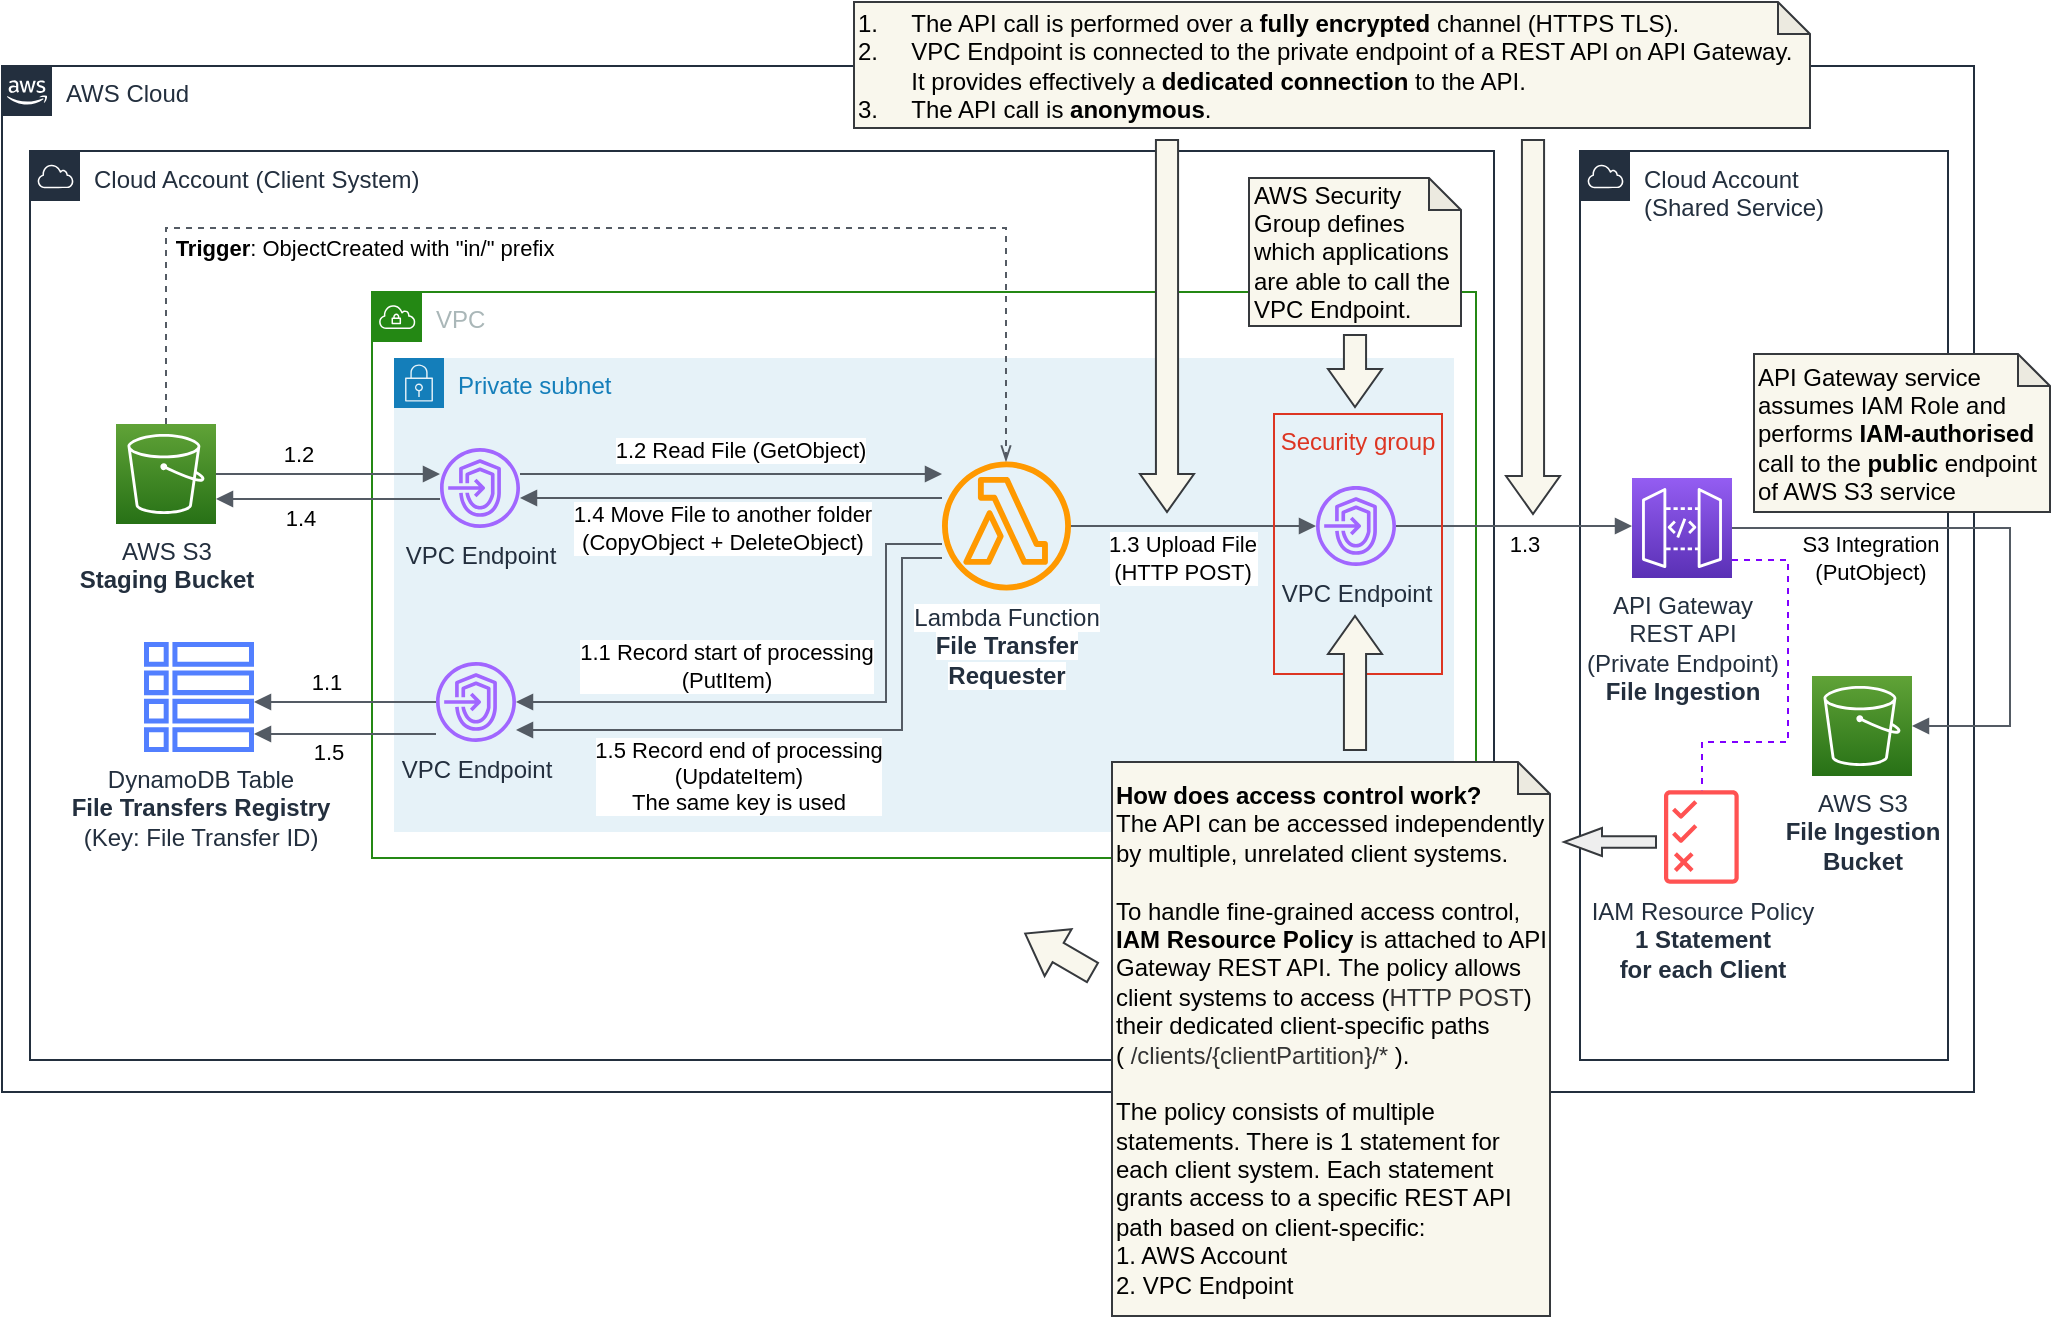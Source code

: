 <mxfile version="15.4.0" type="device" pages="2"><diagram id="1U1R2YDWJJp7fvxbMCUe" name="Runtime View"><mxGraphModel dx="1554" dy="977" grid="0" gridSize="10" guides="1" tooltips="1" connect="1" arrows="1" fold="1" page="0" pageScale="1" pageWidth="1169" pageHeight="827" math="0" shadow="0"><root><mxCell id="0"/><mxCell id="1" value="Grouping" style="" parent="0"/><mxCell id="53-3YOpjDIrW7uwoFFpE-8" value="AWS Cloud" style="points=[[0,0],[0.25,0],[0.5,0],[0.75,0],[1,0],[1,0.25],[1,0.5],[1,0.75],[1,1],[0.75,1],[0.5,1],[0.25,1],[0,1],[0,0.75],[0,0.5],[0,0.25]];outlineConnect=0;gradientColor=none;html=1;whiteSpace=wrap;fontSize=12;fontStyle=0;shape=mxgraph.aws4.group;grIcon=mxgraph.aws4.group_aws_cloud_alt;strokeColor=#232F3E;fillColor=none;verticalAlign=top;align=left;spacingLeft=30;fontColor=#232F3E;dashed=0;" parent="1" vertex="1"><mxGeometry x="48" y="103" width="986" height="513" as="geometry"/></mxCell><mxCell id="53-3YOpjDIrW7uwoFFpE-1" value="Cloud Account &lt;br&gt;(Shared Service)" style="points=[[0,0],[0.25,0],[0.5,0],[0.75,0],[1,0],[1,0.25],[1,0.5],[1,0.75],[1,1],[0.75,1],[0.5,1],[0.25,1],[0,1],[0,0.75],[0,0.5],[0,0.25]];outlineConnect=0;gradientColor=none;html=1;whiteSpace=wrap;fontSize=12;fontStyle=0;shape=mxgraph.aws4.group;grIcon=mxgraph.aws4.group_aws_cloud;strokeColor=#232F3E;fillColor=none;verticalAlign=top;align=left;spacingLeft=30;fontColor=#232F3E;dashed=0;" parent="1" vertex="1"><mxGeometry x="837" y="145.5" width="184" height="454.5" as="geometry"/></mxCell><mxCell id="53-3YOpjDIrW7uwoFFpE-2" value="Cloud Account (Client System)" style="points=[[0,0],[0.25,0],[0.5,0],[0.75,0],[1,0],[1,0.25],[1,0.5],[1,0.75],[1,1],[0.75,1],[0.5,1],[0.25,1],[0,1],[0,0.75],[0,0.5],[0,0.25]];outlineConnect=0;gradientColor=none;html=1;whiteSpace=wrap;fontSize=12;fontStyle=0;shape=mxgraph.aws4.group;grIcon=mxgraph.aws4.group_aws_cloud;strokeColor=#232F3E;fillColor=none;verticalAlign=top;align=left;spacingLeft=30;fontColor=#232F3E;dashed=0;" parent="1" vertex="1"><mxGeometry x="62" y="145.5" width="732" height="454.5" as="geometry"/></mxCell><mxCell id="53-3YOpjDIrW7uwoFFpE-7" value="VPC" style="points=[[0,0],[0.25,0],[0.5,0],[0.75,0],[1,0],[1,0.25],[1,0.5],[1,0.75],[1,1],[0.75,1],[0.5,1],[0.25,1],[0,1],[0,0.75],[0,0.5],[0,0.25]];outlineConnect=0;gradientColor=none;html=1;whiteSpace=wrap;fontSize=12;fontStyle=0;shape=mxgraph.aws4.group;grIcon=mxgraph.aws4.group_vpc;strokeColor=#248814;fillColor=none;verticalAlign=top;align=left;spacingLeft=30;fontColor=#AAB7B8;dashed=0;" parent="1" vertex="1"><mxGeometry x="233" y="216" width="552" height="283" as="geometry"/></mxCell><mxCell id="gMx_GJJjB-wPZetZrajn-1" value="Private subnet" style="points=[[0,0],[0.25,0],[0.5,0],[0.75,0],[1,0],[1,0.25],[1,0.5],[1,0.75],[1,1],[0.75,1],[0.5,1],[0.25,1],[0,1],[0,0.75],[0,0.5],[0,0.25]];outlineConnect=0;gradientColor=none;html=1;whiteSpace=wrap;fontSize=12;fontStyle=0;shape=mxgraph.aws4.group;grIcon=mxgraph.aws4.group_security_group;grStroke=0;strokeColor=#147EBA;fillColor=#E6F2F8;verticalAlign=top;align=left;spacingLeft=30;fontColor=#147EBA;dashed=0;" parent="1" vertex="1"><mxGeometry x="244" y="249" width="530" height="237" as="geometry"/></mxCell><mxCell id="53-3YOpjDIrW7uwoFFpE-18" value="Resources" style="" parent="0"/><mxCell id="gMx_GJJjB-wPZetZrajn-11" value="" style="edgeStyle=orthogonalEdgeStyle;html=1;endArrow=openThin;elbow=vertical;startArrow=none;endFill=0;strokeColor=#545B64;rounded=0;exitX=0.5;exitY=0;exitDx=0;exitDy=0;exitPerimeter=0;dashed=1;" parent="53-3YOpjDIrW7uwoFFpE-18" source="gMx_GJJjB-wPZetZrajn-8" target="gMx_GJJjB-wPZetZrajn-4" edge="1"><mxGeometry width="100" relative="1" as="geometry"><mxPoint x="625" y="562" as="sourcePoint"/><mxPoint x="725" y="562" as="targetPoint"/><Array as="points"><mxPoint x="130" y="184"/><mxPoint x="550" y="184"/></Array></mxGeometry></mxCell><mxCell id="gMx_GJJjB-wPZetZrajn-12" value="&lt;b&gt;Trigger&lt;/b&gt;: ObjectCreated with &quot;in/&quot; prefix" style="edgeLabel;html=1;align=center;verticalAlign=middle;resizable=0;points=[];" parent="gMx_GJJjB-wPZetZrajn-11" vertex="1" connectable="0"><mxGeometry x="0.021" y="2" relative="1" as="geometry"><mxPoint x="-127" y="12" as="offset"/></mxGeometry></mxCell><mxCell id="53-3YOpjDIrW7uwoFFpE-3" value="VPC Endpoint" style="sketch=0;outlineConnect=0;fontColor=#232F3E;gradientColor=none;fillColor=#A166FF;strokeColor=none;dashed=0;verticalLabelPosition=bottom;verticalAlign=top;align=center;html=1;fontSize=12;fontStyle=0;aspect=fixed;pointerEvents=1;shape=mxgraph.aws4.endpoints;" parent="53-3YOpjDIrW7uwoFFpE-18" vertex="1"><mxGeometry x="705" y="313" width="40" height="40" as="geometry"/></mxCell><mxCell id="53-3YOpjDIrW7uwoFFpE-5" value="API Gateway&lt;br&gt;REST API &lt;br&gt;(Private Endpoint)&lt;br&gt;&lt;b&gt;File Ingestion&lt;/b&gt;" style="sketch=0;points=[[0,0,0],[0.25,0,0],[0.5,0,0],[0.75,0,0],[1,0,0],[0,1,0],[0.25,1,0],[0.5,1,0],[0.75,1,0],[1,1,0],[0,0.25,0],[0,0.5,0],[0,0.75,0],[1,0.25,0],[1,0.5,0],[1,0.75,0]];outlineConnect=0;fontColor=#232F3E;gradientColor=#945DF2;gradientDirection=north;fillColor=#5A30B5;strokeColor=#ffffff;dashed=0;verticalLabelPosition=bottom;verticalAlign=top;align=center;html=1;fontSize=12;fontStyle=0;aspect=fixed;shape=mxgraph.aws4.resourceIcon;resIcon=mxgraph.aws4.api_gateway;" parent="53-3YOpjDIrW7uwoFFpE-18" vertex="1"><mxGeometry x="863" y="309" width="50" height="50" as="geometry"/></mxCell><mxCell id="53-3YOpjDIrW7uwoFFpE-40" value="" style="edgeStyle=orthogonalEdgeStyle;html=1;endArrow=none;elbow=vertical;startArrow=block;startFill=1;strokeColor=#545B64;rounded=0;" parent="53-3YOpjDIrW7uwoFFpE-18" source="gMx_GJJjB-wPZetZrajn-4" target="LnjUAjvNaIpQFvUhvOBc-1" edge="1"><mxGeometry width="100" relative="1" as="geometry"><mxPoint x="552.999" y="1033" as="sourcePoint"/><mxPoint x="765.001" y="1022.5" as="targetPoint"/><Array as="points"><mxPoint x="408" y="307"/><mxPoint x="408" y="307"/></Array></mxGeometry></mxCell><mxCell id="53-3YOpjDIrW7uwoFFpE-41" value="1.2 Read File (GetObject)" style="edgeLabel;html=1;align=center;verticalAlign=middle;resizable=0;points=[];" parent="53-3YOpjDIrW7uwoFFpE-40" vertex="1" connectable="0"><mxGeometry x="-0.214" y="2" relative="1" as="geometry"><mxPoint x="-18" y="-14" as="offset"/></mxGeometry></mxCell><mxCell id="gMx_GJJjB-wPZetZrajn-4" value="&lt;span style=&quot;background-color: rgb(255 , 255 , 255)&quot;&gt;Lambda Function&lt;br&gt;&lt;b&gt;File Transfer &lt;br&gt;Requester&lt;/b&gt;&lt;/span&gt;" style="sketch=0;outlineConnect=0;fontColor=#232F3E;gradientColor=none;fillColor=#FF9900;strokeColor=none;dashed=0;verticalLabelPosition=bottom;verticalAlign=top;align=center;html=1;fontSize=12;fontStyle=0;aspect=fixed;pointerEvents=1;shape=mxgraph.aws4.lambda_function;" parent="53-3YOpjDIrW7uwoFFpE-18" vertex="1"><mxGeometry x="518" y="300.75" width="64.5" height="64.5" as="geometry"/></mxCell><mxCell id="gMx_GJJjB-wPZetZrajn-8" value="AWS S3&lt;br&gt;&lt;b&gt;Staging Bucket&lt;/b&gt;" style="sketch=0;points=[[0,0,0],[0.25,0,0],[0.5,0,0],[0.75,0,0],[1,0,0],[0,1,0],[0.25,1,0],[0.5,1,0],[0.75,1,0],[1,1,0],[0,0.25,0],[0,0.5,0],[0,0.75,0],[1,0.25,0],[1,0.5,0],[1,0.75,0]];outlineConnect=0;fontColor=#232F3E;gradientColor=#60A337;gradientDirection=north;fillColor=#277116;strokeColor=#ffffff;dashed=0;verticalLabelPosition=bottom;verticalAlign=top;align=center;html=1;fontSize=12;fontStyle=0;aspect=fixed;shape=mxgraph.aws4.resourceIcon;resIcon=mxgraph.aws4.s3;" parent="53-3YOpjDIrW7uwoFFpE-18" vertex="1"><mxGeometry x="105" y="282" width="50" height="50" as="geometry"/></mxCell><mxCell id="gMx_GJJjB-wPZetZrajn-9" value="DynamoDB Table&lt;br&gt;&lt;b&gt;File Transfers Registry&lt;/b&gt;&lt;br&gt;(Key: File Transfer ID)" style="sketch=0;outlineConnect=0;fontColor=#232F3E;gradientColor=none;fillColor=#527FFF;strokeColor=none;dashed=0;verticalLabelPosition=bottom;verticalAlign=top;align=center;html=1;fontSize=12;fontStyle=0;aspect=fixed;pointerEvents=1;shape=mxgraph.aws4.table;" parent="53-3YOpjDIrW7uwoFFpE-18" vertex="1"><mxGeometry x="119" y="391" width="55" height="55" as="geometry"/></mxCell><mxCell id="gMx_GJJjB-wPZetZrajn-13" value="" style="edgeStyle=orthogonalEdgeStyle;html=1;endArrow=none;elbow=vertical;startArrow=block;startFill=1;strokeColor=#545B64;rounded=0;" parent="53-3YOpjDIrW7uwoFFpE-18" source="LnjUAjvNaIpQFvUhvOBc-2" target="gMx_GJJjB-wPZetZrajn-4" edge="1"><mxGeometry width="100" relative="1" as="geometry"><mxPoint x="400.3" y="316" as="sourcePoint"/><mxPoint x="185" y="259" as="targetPoint"/><Array as="points"><mxPoint x="490" y="421"/><mxPoint x="490" y="342"/></Array></mxGeometry></mxCell><mxCell id="gMx_GJJjB-wPZetZrajn-14" value="1.1 Record start of processing &lt;br&gt;(PutItem)" style="edgeLabel;html=1;align=center;verticalAlign=middle;resizable=0;points=[];" parent="gMx_GJJjB-wPZetZrajn-13" vertex="1" connectable="0"><mxGeometry x="-0.214" y="2" relative="1" as="geometry"><mxPoint x="-10" y="-16" as="offset"/></mxGeometry></mxCell><mxCell id="gMx_GJJjB-wPZetZrajn-15" value="" style="edgeStyle=orthogonalEdgeStyle;html=1;endArrow=none;elbow=vertical;startArrow=block;startFill=1;strokeColor=#545B64;rounded=0;" parent="53-3YOpjDIrW7uwoFFpE-18" source="53-3YOpjDIrW7uwoFFpE-5" target="53-3YOpjDIrW7uwoFFpE-3" edge="1"><mxGeometry width="100" relative="1" as="geometry"><mxPoint x="441.3" y="312" as="sourcePoint"/><mxPoint x="185" y="259" as="targetPoint"/><Array as="points"><mxPoint x="851" y="333"/><mxPoint x="851" y="333"/></Array></mxGeometry></mxCell><mxCell id="YPIulB_nRmAfLXr9Ui4U-8" value="1.3" style="edgeLabel;html=1;align=center;verticalAlign=middle;resizable=0;points=[];" vertex="1" connectable="0" parent="gMx_GJJjB-wPZetZrajn-15"><mxGeometry x="-0.305" y="1" relative="1" as="geometry"><mxPoint x="-13" y="8" as="offset"/></mxGeometry></mxCell><mxCell id="gMx_GJJjB-wPZetZrajn-17" value="" style="edgeStyle=orthogonalEdgeStyle;html=1;endArrow=none;elbow=vertical;startArrow=block;startFill=1;strokeColor=#545B64;rounded=0;" parent="53-3YOpjDIrW7uwoFFpE-18" source="53-3YOpjDIrW7uwoFFpE-3" target="gMx_GJJjB-wPZetZrajn-4" edge="1"><mxGeometry width="100" relative="1" as="geometry"><mxPoint x="441.3" y="312" as="sourcePoint"/><mxPoint x="566.0" y="333.5" as="targetPoint"/><Array as="points"/></mxGeometry></mxCell><mxCell id="gMx_GJJjB-wPZetZrajn-20" value="1.3 Upload File &lt;br&gt;(HTTP POST)" style="edgeLabel;html=1;align=center;verticalAlign=middle;resizable=0;points=[];" parent="gMx_GJJjB-wPZetZrajn-17" vertex="1" connectable="0"><mxGeometry x="0.054" relative="1" as="geometry"><mxPoint x="-3" y="16" as="offset"/></mxGeometry></mxCell><mxCell id="gMx_GJJjB-wPZetZrajn-21" value="" style="edgeStyle=orthogonalEdgeStyle;html=1;endArrow=none;elbow=vertical;startArrow=block;startFill=1;strokeColor=#545B64;rounded=0;" parent="53-3YOpjDIrW7uwoFFpE-18" source="gMx_GJJjB-wPZetZrajn-9" target="LnjUAjvNaIpQFvUhvOBc-2" edge="1"><mxGeometry width="100" relative="1" as="geometry"><mxPoint x="203" y="405.001" as="sourcePoint"/><mxPoint x="409.001" y="334" as="targetPoint"/><Array as="points"><mxPoint x="219" y="437"/><mxPoint x="219" y="437"/></Array></mxGeometry></mxCell><mxCell id="YPIulB_nRmAfLXr9Ui4U-7" value="1.5" style="edgeLabel;html=1;align=center;verticalAlign=middle;resizable=0;points=[];" vertex="1" connectable="0" parent="gMx_GJJjB-wPZetZrajn-21"><mxGeometry x="-0.187" y="-2" relative="1" as="geometry"><mxPoint y="7" as="offset"/></mxGeometry></mxCell><mxCell id="gMx_GJJjB-wPZetZrajn-23" value="" style="edgeStyle=orthogonalEdgeStyle;html=1;endArrow=none;elbow=vertical;startArrow=block;startFill=1;strokeColor=#545B64;rounded=0;exitX=1;exitY=0.75;exitDx=0;exitDy=0;exitPerimeter=0;" parent="53-3YOpjDIrW7uwoFFpE-18" source="gMx_GJJjB-wPZetZrajn-8" target="LnjUAjvNaIpQFvUhvOBc-1" edge="1"><mxGeometry width="100" relative="1" as="geometry"><mxPoint x="203" y="405.001" as="sourcePoint"/><mxPoint x="409.001" y="350" as="targetPoint"/><Array as="points"><mxPoint x="236" y="320"/><mxPoint x="236" y="320"/></Array></mxGeometry></mxCell><mxCell id="YPIulB_nRmAfLXr9Ui4U-5" value="1.4" style="edgeLabel;html=1;align=center;verticalAlign=middle;resizable=0;points=[];" vertex="1" connectable="0" parent="gMx_GJJjB-wPZetZrajn-23"><mxGeometry x="-0.25" y="3" relative="1" as="geometry"><mxPoint y="12" as="offset"/></mxGeometry></mxCell><mxCell id="LnjUAjvNaIpQFvUhvOBc-1" value="VPC Endpoint" style="sketch=0;outlineConnect=0;fontColor=#232F3E;gradientColor=none;fillColor=#A166FF;strokeColor=none;dashed=0;verticalLabelPosition=bottom;verticalAlign=top;align=center;html=1;fontSize=12;fontStyle=0;aspect=fixed;pointerEvents=1;shape=mxgraph.aws4.endpoints;" parent="53-3YOpjDIrW7uwoFFpE-18" vertex="1"><mxGeometry x="267" y="294" width="40" height="40" as="geometry"/></mxCell><mxCell id="LnjUAjvNaIpQFvUhvOBc-2" value="VPC Endpoint" style="sketch=0;outlineConnect=0;fontColor=#232F3E;gradientColor=none;fillColor=#A166FF;strokeColor=none;dashed=0;verticalLabelPosition=bottom;verticalAlign=top;align=center;html=1;fontSize=12;fontStyle=0;aspect=fixed;pointerEvents=1;shape=mxgraph.aws4.endpoints;" parent="53-3YOpjDIrW7uwoFFpE-18" vertex="1"><mxGeometry x="265" y="401" width="40" height="40" as="geometry"/></mxCell><mxCell id="YPIulB_nRmAfLXr9Ui4U-1" value="AWS S3&lt;br&gt;&lt;b&gt;File Ingestion &lt;br&gt;Bucket&lt;/b&gt;" style="sketch=0;points=[[0,0,0],[0.25,0,0],[0.5,0,0],[0.75,0,0],[1,0,0],[0,1,0],[0.25,1,0],[0.5,1,0],[0.75,1,0],[1,1,0],[0,0.25,0],[0,0.5,0],[0,0.75,0],[1,0.25,0],[1,0.5,0],[1,0.75,0]];outlineConnect=0;fontColor=#232F3E;gradientColor=#60A337;gradientDirection=north;fillColor=#277116;strokeColor=#ffffff;dashed=0;verticalLabelPosition=bottom;verticalAlign=top;align=center;html=1;fontSize=12;fontStyle=0;aspect=fixed;shape=mxgraph.aws4.resourceIcon;resIcon=mxgraph.aws4.s3;" vertex="1" parent="53-3YOpjDIrW7uwoFFpE-18"><mxGeometry x="953" y="408" width="50" height="50" as="geometry"/></mxCell><mxCell id="YPIulB_nRmAfLXr9Ui4U-2" value="" style="edgeStyle=orthogonalEdgeStyle;html=1;endArrow=block;elbow=vertical;startArrow=none;endFill=1;strokeColor=#545B64;rounded=0;entryX=1;entryY=0.5;entryDx=0;entryDy=0;entryPerimeter=0;exitX=1;exitY=0.5;exitDx=0;exitDy=0;exitPerimeter=0;" edge="1" parent="53-3YOpjDIrW7uwoFFpE-18" source="53-3YOpjDIrW7uwoFFpE-5" target="YPIulB_nRmAfLXr9Ui4U-1"><mxGeometry width="100" relative="1" as="geometry"><mxPoint x="599" y="489" as="sourcePoint"/><mxPoint x="699" y="489" as="targetPoint"/><Array as="points"><mxPoint x="1052" y="334"/><mxPoint x="1052" y="433"/></Array></mxGeometry></mxCell><mxCell id="YPIulB_nRmAfLXr9Ui4U-3" value="S3 Integration&lt;br&gt;(PutObject)" style="edgeLabel;html=1;align=center;verticalAlign=middle;resizable=0;points=[];" vertex="1" connectable="0" parent="YPIulB_nRmAfLXr9Ui4U-2"><mxGeometry x="-0.284" relative="1" as="geometry"><mxPoint x="-34" y="15" as="offset"/></mxGeometry></mxCell><mxCell id="LnjUAjvNaIpQFvUhvOBc-8" value="" style="edgeStyle=orthogonalEdgeStyle;html=1;endArrow=block;elbow=vertical;startArrow=none;startFill=0;strokeColor=#545B64;rounded=0;endFill=1;" parent="53-3YOpjDIrW7uwoFFpE-18" source="gMx_GJJjB-wPZetZrajn-8" target="LnjUAjvNaIpQFvUhvOBc-1" edge="1"><mxGeometry width="100" relative="1" as="geometry"><mxPoint x="514" y="452" as="sourcePoint"/><mxPoint x="614" y="452" as="targetPoint"/><Array as="points"><mxPoint x="239" y="307"/><mxPoint x="239" y="307"/></Array></mxGeometry></mxCell><mxCell id="YPIulB_nRmAfLXr9Ui4U-4" value="1.2" style="edgeLabel;html=1;align=center;verticalAlign=middle;resizable=0;points=[];" vertex="1" connectable="0" parent="LnjUAjvNaIpQFvUhvOBc-8"><mxGeometry x="-0.268" y="-1" relative="1" as="geometry"><mxPoint y="-11" as="offset"/></mxGeometry></mxCell><mxCell id="LnjUAjvNaIpQFvUhvOBc-3" value="" style="edgeStyle=orthogonalEdgeStyle;html=1;endArrow=none;elbow=vertical;startArrow=block;startFill=1;strokeColor=#545B64;rounded=0;" parent="53-3YOpjDIrW7uwoFFpE-18" source="LnjUAjvNaIpQFvUhvOBc-1" target="gMx_GJJjB-wPZetZrajn-4" edge="1"><mxGeometry width="100" relative="1" as="geometry"><mxPoint x="505" y="462" as="sourcePoint"/><mxPoint x="605" y="462" as="targetPoint"/><Array as="points"><mxPoint x="415" y="319"/><mxPoint x="415" y="319"/></Array></mxGeometry></mxCell><mxCell id="LnjUAjvNaIpQFvUhvOBc-7" value="1.4 Move File to another folder&lt;br&gt;(CopyObject + DeleteObject)" style="edgeLabel;html=1;align=center;verticalAlign=middle;resizable=0;points=[];" parent="LnjUAjvNaIpQFvUhvOBc-3" vertex="1" connectable="0"><mxGeometry x="0.156" relative="1" as="geometry"><mxPoint x="-21" y="15" as="offset"/></mxGeometry></mxCell><mxCell id="LnjUAjvNaIpQFvUhvOBc-6" value="" style="edgeStyle=orthogonalEdgeStyle;html=1;endArrow=none;elbow=vertical;startArrow=block;startFill=1;strokeColor=#545B64;rounded=0;" parent="53-3YOpjDIrW7uwoFFpE-18" source="gMx_GJJjB-wPZetZrajn-9" target="LnjUAjvNaIpQFvUhvOBc-2" edge="1"><mxGeometry width="100" relative="1" as="geometry"><mxPoint x="511" y="449" as="sourcePoint"/><mxPoint x="611" y="449" as="targetPoint"/><Array as="points"><mxPoint x="223" y="421"/><mxPoint x="223" y="421"/></Array></mxGeometry></mxCell><mxCell id="YPIulB_nRmAfLXr9Ui4U-6" value="1.1" style="edgeLabel;html=1;align=center;verticalAlign=middle;resizable=0;points=[];" vertex="1" connectable="0" parent="LnjUAjvNaIpQFvUhvOBc-6"><mxGeometry x="-0.209" relative="1" as="geometry"><mxPoint y="-10" as="offset"/></mxGeometry></mxCell><mxCell id="LnjUAjvNaIpQFvUhvOBc-4" value="" style="edgeStyle=orthogonalEdgeStyle;html=1;endArrow=none;elbow=vertical;startArrow=block;startFill=1;strokeColor=#545B64;rounded=0;" parent="53-3YOpjDIrW7uwoFFpE-18" source="LnjUAjvNaIpQFvUhvOBc-2" target="gMx_GJJjB-wPZetZrajn-4" edge="1"><mxGeometry width="100" relative="1" as="geometry"><mxPoint x="505" y="462" as="sourcePoint"/><mxPoint x="605" y="462" as="targetPoint"/><Array as="points"><mxPoint x="498" y="435"/><mxPoint x="498" y="349"/></Array></mxGeometry></mxCell><mxCell id="LnjUAjvNaIpQFvUhvOBc-5" value="1.5 Record end of processing&lt;br&gt;(UpdateItem)&lt;br&gt;The same key is used" style="edgeLabel;html=1;align=center;verticalAlign=middle;resizable=0;points=[];" parent="LnjUAjvNaIpQFvUhvOBc-4" vertex="1" connectable="0"><mxGeometry x="-0.184" y="2" relative="1" as="geometry"><mxPoint x="-11" y="25" as="offset"/></mxGeometry></mxCell><mxCell id="gMx_GJJjB-wPZetZrajn-29" value="Security" style="" parent="0"/><mxCell id="gMx_GJJjB-wPZetZrajn-27" value="IAM Resource Policy&lt;br&gt;&lt;b&gt;1 Statement &lt;br&gt;for each Client&lt;br&gt;&lt;/b&gt;" style="sketch=0;outlineConnect=0;fontColor=#232F3E;gradientColor=none;fillColor=#FF5252;strokeColor=none;dashed=0;verticalLabelPosition=bottom;verticalAlign=top;align=center;html=1;fontSize=12;fontStyle=0;aspect=fixed;pointerEvents=1;shape=mxgraph.aws4.permissions;" parent="gMx_GJJjB-wPZetZrajn-29" vertex="1"><mxGeometry x="879" y="465" width="37.36" height="47" as="geometry"/></mxCell><mxCell id="gMx_GJJjB-wPZetZrajn-28" value="" style="edgeStyle=orthogonalEdgeStyle;html=1;endArrow=none;elbow=vertical;startArrow=none;endFill=0;strokeColor=#7F00FF;rounded=0;dashed=1;" parent="gMx_GJJjB-wPZetZrajn-29" source="53-3YOpjDIrW7uwoFFpE-5" target="gMx_GJJjB-wPZetZrajn-27" edge="1"><mxGeometry width="100" relative="1" as="geometry"><mxPoint x="444" y="376.5" as="sourcePoint"/><mxPoint x="444" y="497.5" as="targetPoint"/><Array as="points"><mxPoint x="941" y="350"/><mxPoint x="941" y="441"/><mxPoint x="898" y="441"/></Array></mxGeometry></mxCell><mxCell id="gMx_GJJjB-wPZetZrajn-30" value="&lt;b&gt;How does access control work?&lt;br&gt;&lt;/b&gt;The API can be accessed independently by multiple, unrelated client systems.&lt;br&gt;&lt;br&gt;&lt;div&gt;To handle fine-grained access control, &lt;b&gt;IAM Resource Policy&lt;/b&gt; is attached to API Gateway REST API.&amp;nbsp;The policy allows client systems to access (&lt;font color=&quot;#333333&quot;&gt;HTTP POST&lt;/font&gt;) their dedicated client-specific paths &lt;br&gt;( &lt;font color=&quot;#333333&quot;&gt;/clients/{clientPartition}/*&lt;/font&gt; ).&lt;/div&gt;&lt;div&gt;&lt;br&gt;&lt;/div&gt;The policy consists of multiple statements. There is 1 statement for each client system. Each statement grants access to a specific REST API path based on client-specific:&lt;br&gt;1. AWS Account&lt;br&gt;2. VPC Endpoint" style="shape=note;whiteSpace=wrap;html=1;backgroundOutline=1;darkOpacity=0.05;fillColor=#f9f7ed;strokeColor=#36393d;size=16;align=left;" parent="gMx_GJJjB-wPZetZrajn-29" vertex="1"><mxGeometry x="603" y="451" width="219" height="277" as="geometry"/></mxCell><mxCell id="gMx_GJJjB-wPZetZrajn-34" value="" style="html=1;shadow=0;dashed=0;align=center;verticalAlign=middle;shape=mxgraph.arrows2.arrow;dy=0.59;dx=19;flipH=1;notch=0;fillColor=#f9f7ed;strokeColor=#36393d;rotation=30;" parent="gMx_GJJjB-wPZetZrajn-29" vertex="1"><mxGeometry x="557.0" y="533" width="38.85" height="27" as="geometry"/></mxCell><mxCell id="gMx_GJJjB-wPZetZrajn-39" value="" style="html=1;shadow=0;dashed=0;align=center;verticalAlign=middle;shape=mxgraph.arrows2.arrow;dy=0.59;dx=19;flipH=1;notch=0;fillColor=#eeeeee;strokeColor=#36393d;rotation=0;" parent="gMx_GJJjB-wPZetZrajn-29" vertex="1"><mxGeometry x="829" y="484" width="46" height="14" as="geometry"/></mxCell><mxCell id="YPIulB_nRmAfLXr9Ui4U-9" value="API Gateway service assumes IAM Role and performs &lt;b&gt;IAM-authorised&lt;/b&gt; call to the &lt;b&gt;public&lt;/b&gt; endpoint of AWS S3 service" style="shape=note;whiteSpace=wrap;html=1;backgroundOutline=1;darkOpacity=0.05;fillColor=#f9f7ed;strokeColor=#36393d;size=16;align=left;" vertex="1" parent="gMx_GJJjB-wPZetZrajn-29"><mxGeometry x="924" y="247" width="148" height="79" as="geometry"/></mxCell><mxCell id="YPIulB_nRmAfLXr9Ui4U-10" value="1. &lt;span style=&quot;white-space: pre&quot;&gt;&#9;&lt;/span&gt;The API call is performed over a &lt;b&gt;fully encrypted&lt;/b&gt; channel (HTTPS TLS). &lt;br&gt;2. &lt;span style=&quot;white-space: pre&quot;&gt;&#9;&lt;/span&gt;VPC Endpoint is connected to the private endpoint of a REST API on API Gateway. &lt;br&gt;&lt;span style=&quot;white-space: pre&quot;&gt;&#9;&lt;/span&gt;It provides effectively a &lt;b&gt;dedicated connection&lt;/b&gt;&amp;nbsp;to the API. &lt;br&gt;3. &lt;span style=&quot;white-space: pre&quot;&gt;&#9;&lt;/span&gt;The API call is &lt;b&gt;anonymous&lt;/b&gt;." style="shape=note;whiteSpace=wrap;html=1;backgroundOutline=1;darkOpacity=0.05;fillColor=#f9f7ed;strokeColor=#36393d;size=16;align=left;" vertex="1" parent="gMx_GJJjB-wPZetZrajn-29"><mxGeometry x="474" y="71" width="478" height="63" as="geometry"/></mxCell><mxCell id="YPIulB_nRmAfLXr9Ui4U-11" value="Security group" style="fillColor=none;strokeColor=#DD3522;verticalAlign=top;fontStyle=0;fontColor=#DD3522;" vertex="1" parent="gMx_GJJjB-wPZetZrajn-29"><mxGeometry x="684" y="277" width="84" height="130" as="geometry"/></mxCell><mxCell id="gMx_GJJjB-wPZetZrajn-38" value="" style="html=1;shadow=0;dashed=0;align=center;verticalAlign=middle;shape=mxgraph.arrows2.arrow;dy=0.59;dx=19;flipH=1;notch=0;fillColor=#f9f7ed;strokeColor=#36393d;rotation=90;" parent="gMx_GJJjB-wPZetZrajn-29" vertex="1"><mxGeometry x="691" y="398" width="67" height="27" as="geometry"/></mxCell><mxCell id="YPIulB_nRmAfLXr9Ui4U-12" value="AWS Security Group defines which applications are able to call the VPC Endpoint." style="shape=note;whiteSpace=wrap;html=1;backgroundOutline=1;darkOpacity=0.05;fillColor=#f9f7ed;strokeColor=#36393d;size=16;align=left;" vertex="1" parent="gMx_GJJjB-wPZetZrajn-29"><mxGeometry x="671.5" y="159" width="106" height="74" as="geometry"/></mxCell><mxCell id="YPIulB_nRmAfLXr9Ui4U-13" value="" style="html=1;shadow=0;dashed=0;align=center;verticalAlign=middle;shape=mxgraph.arrows2.arrow;dy=0.59;dx=19;flipH=1;notch=0;fillColor=#f9f7ed;strokeColor=#36393d;rotation=-90;" vertex="1" parent="gMx_GJJjB-wPZetZrajn-29"><mxGeometry x="706.5" y="242" width="36" height="27" as="geometry"/></mxCell><mxCell id="YPIulB_nRmAfLXr9Ui4U-14" value="" style="html=1;shadow=0;dashed=0;align=center;verticalAlign=middle;shape=mxgraph.arrows2.arrow;dy=0.59;dx=19;flipH=1;notch=0;fillColor=#f9f7ed;strokeColor=#36393d;rotation=-90;" vertex="1" parent="gMx_GJJjB-wPZetZrajn-29"><mxGeometry x="720" y="220" width="187" height="27" as="geometry"/></mxCell><mxCell id="YPIulB_nRmAfLXr9Ui4U-15" value="" style="html=1;shadow=0;dashed=0;align=center;verticalAlign=middle;shape=mxgraph.arrows2.arrow;dy=0.59;dx=19;flipH=1;notch=0;fillColor=#f9f7ed;strokeColor=#36393d;rotation=-90;" vertex="1" parent="gMx_GJJjB-wPZetZrajn-29"><mxGeometry x="537.5" y="219.5" width="186" height="27" as="geometry"/></mxCell></root></mxGraphModel></diagram><diagram id="PWe5L1yyxk7V_zHF44DQ" name="Page-2"><mxGraphModel dx="1554" dy="977" grid="1" gridSize="10" guides="1" tooltips="1" connect="1" arrows="1" fold="1" page="1" pageScale="1" pageWidth="1169" pageHeight="827" math="0" shadow="0"><root><mxCell id="8wLutkVqGOb5vxPud5MA-0"/><mxCell id="8wLutkVqGOb5vxPud5MA-1" parent="8wLutkVqGOb5vxPud5MA-0"/></root></mxGraphModel></diagram></mxfile>